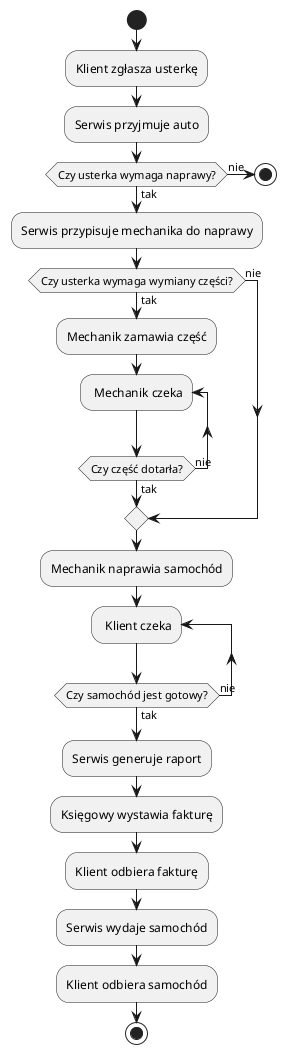 @startuml "serwis_samochodowy_diagram_aktywnosci"

start

:Klient zgłasza usterkę;
:Serwis przyjmuje auto;
if (Czy usterka wymaga naprawy?) then (tak)
    :Serwis przypisuje mechanika do naprawy;
    if (Czy usterka wymaga wymiany części?) then (tak)
    :Mechanik zamawia część;
    repeat: Mechanik czeka
    repeat while (Czy część dotarła?) is (nie) not (tak)
    else (nie)
    endif
    :Mechanik naprawia samochód;
else (nie)
    stop
endif
repeat: Klient czeka
repeat while (Czy samochód jest gotowy?) is (nie) not (tak)
:Serwis generuje raport;
:Księgowy wystawia fakturę;
:Klient odbiera fakturę;
:Serwis wydaje samochód;
:Klient odbiera samochód;
stop

@enduml